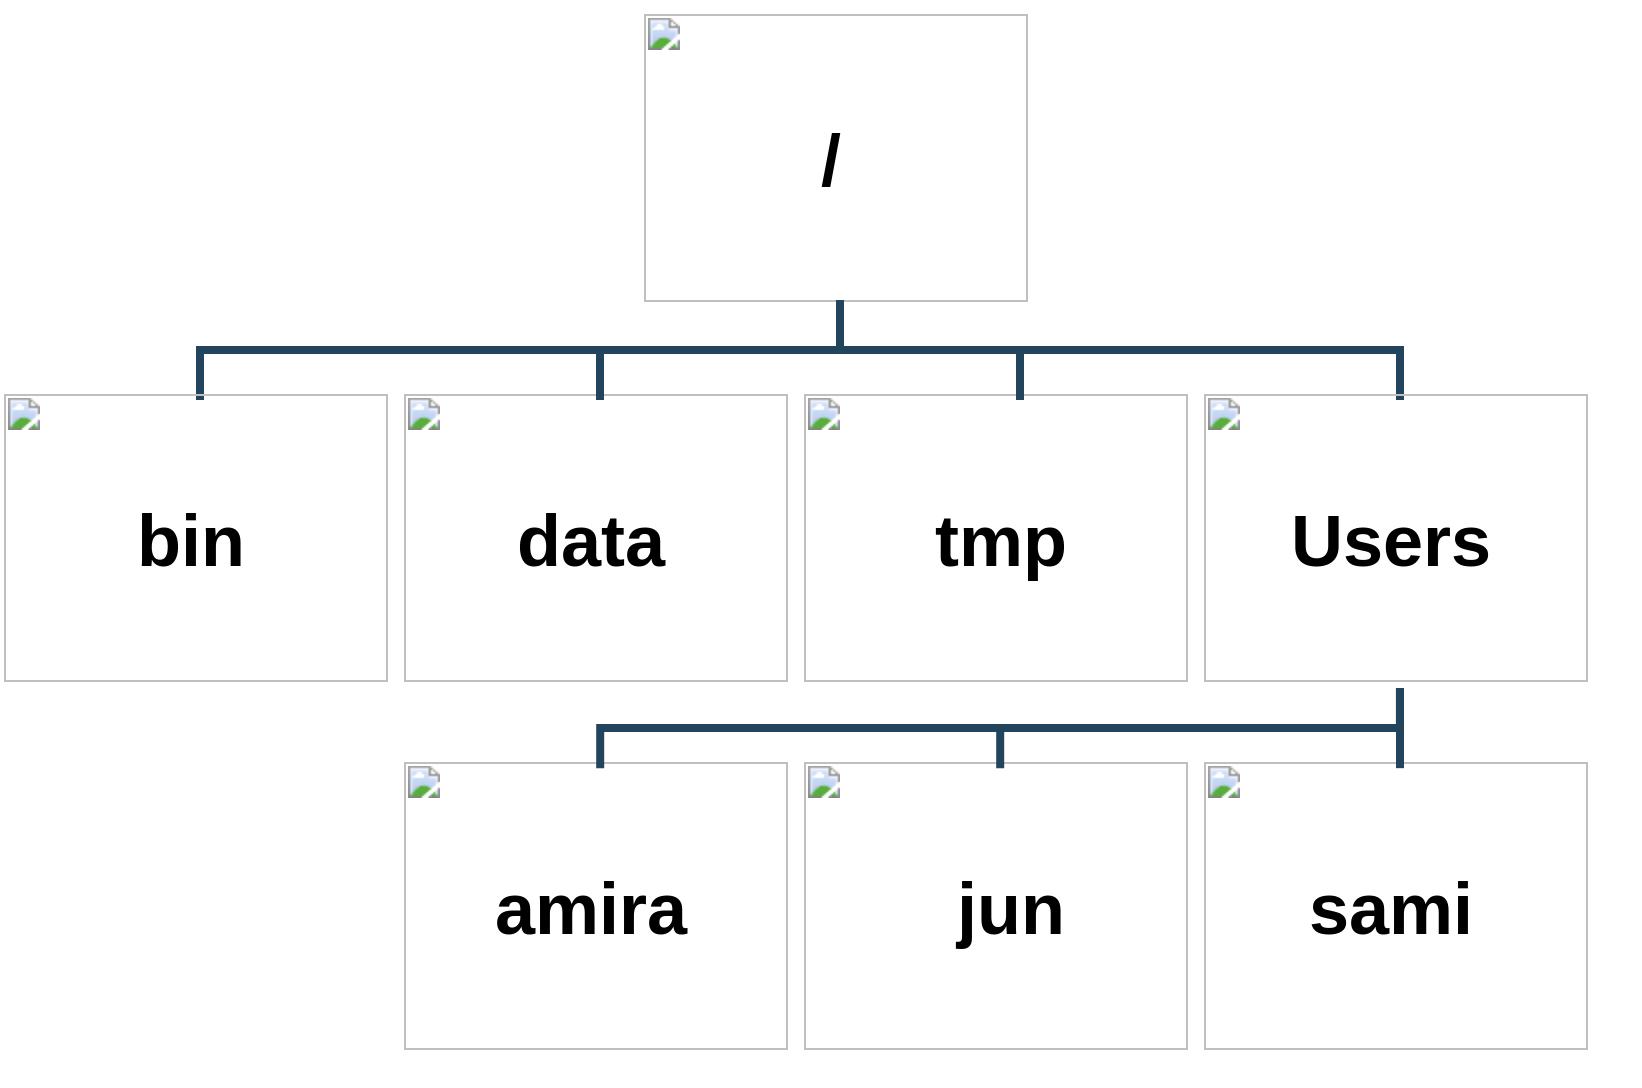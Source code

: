 <mxfile version="13.7.9" type="device"><diagram name="Page-1" id="97916047-d0de-89f5-080d-49f4d83e522f"><mxGraphModel dx="2223" dy="1318" grid="1" gridSize="10" guides="1" tooltips="1" connect="1" arrows="1" fold="1" page="1" pageScale="1.5" pageWidth="1600" pageHeight="1200" background="#ffffff" math="0" shadow="0"><root><mxCell id="0"/><mxCell id="1" parent="0"/><mxCell id="RomWQ7Ud2bz2Ab_qu5k_-62" value="&lt;b id=&quot;docs-internal-guid-176f5fae-7fff-e4cc-c32f-561251613e68&quot; style=&quot;color: rgb(0 , 0 , 0) ; font-style: normal ; letter-spacing: normal ; text-indent: 0px ; text-transform: none ; word-spacing: 0px ; text-decoration: none ; font-weight: normal&quot;&gt;&lt;img width=&quot;192px;&quot; height=&quot;144px;&quot; src=&quot;https://lh3.googleusercontent.com/78sJuBriYOyETrLdyUgUUgEK4_e1ZvOvROPOQzKT-BE1trKszS342RcHLoVeCTw-zpGUh8o0Q4nxf1scBqOMTSjhbAeKdQ6dpFaHuef88_RFK5LPYRxensBogocqFlDy9eZvOLLuT_aV8w&quot;&gt;&lt;br&gt;&lt;/b&gt;&lt;br class=&quot;Apple-interchange-newline&quot; style=&quot;color: rgb(0 , 0 , 0) ; font-style: normal ; font-weight: normal ; letter-spacing: normal ; text-indent: 0px ; text-transform: none ; word-spacing: 0px ; text-decoration: none&quot;&gt;" style="text;whiteSpace=wrap;html=1;" vertex="1" parent="1"><mxGeometry x="640" y="460" width="220" height="160" as="geometry"/></mxCell><mxCell id="RomWQ7Ud2bz2Ab_qu5k_-63" value="&lt;b id=&quot;docs-internal-guid-176f5fae-7fff-e4cc-c32f-561251613e68&quot; style=&quot;color: rgb(0 , 0 , 0) ; font-style: normal ; letter-spacing: normal ; text-indent: 0px ; text-transform: none ; word-spacing: 0px ; text-decoration: none ; font-weight: normal&quot;&gt;&lt;img width=&quot;192px;&quot; height=&quot;144px;&quot; src=&quot;https://lh3.googleusercontent.com/78sJuBriYOyETrLdyUgUUgEK4_e1ZvOvROPOQzKT-BE1trKszS342RcHLoVeCTw-zpGUh8o0Q4nxf1scBqOMTSjhbAeKdQ6dpFaHuef88_RFK5LPYRxensBogocqFlDy9eZvOLLuT_aV8w&quot;&gt;&lt;br&gt;&lt;/b&gt;&lt;br class=&quot;Apple-interchange-newline&quot; style=&quot;color: rgb(0 , 0 , 0) ; font-style: normal ; font-weight: normal ; letter-spacing: normal ; text-indent: 0px ; text-transform: none ; word-spacing: 0px ; text-decoration: none&quot;&gt;" style="text;whiteSpace=wrap;html=1;" vertex="1" parent="1"><mxGeometry x="760" y="270" width="220" height="160" as="geometry"/></mxCell><mxCell id="RomWQ7Ud2bz2Ab_qu5k_-64" value="" style="edgeStyle=elbowEdgeStyle;elbow=vertical;strokeWidth=4;endArrow=none;endFill=0;fontStyle=1;strokeColor=#23445D;rounded=0;" edge="1" parent="1"><mxGeometry x="180" y="179.5" width="100" height="100" as="geometry"><mxPoint x="860" y="420" as="sourcePoint"/><mxPoint x="540" y="470" as="targetPoint"/></mxGeometry></mxCell><mxCell id="RomWQ7Ud2bz2Ab_qu5k_-65" value="&lt;b id=&quot;docs-internal-guid-176f5fae-7fff-e4cc-c32f-561251613e68&quot; style=&quot;color: rgb(0 , 0 , 0) ; font-style: normal ; letter-spacing: normal ; text-indent: 0px ; text-transform: none ; word-spacing: 0px ; text-decoration: none ; font-weight: normal&quot;&gt;&lt;img width=&quot;192px;&quot; height=&quot;144px;&quot; src=&quot;https://lh3.googleusercontent.com/78sJuBriYOyETrLdyUgUUgEK4_e1ZvOvROPOQzKT-BE1trKszS342RcHLoVeCTw-zpGUh8o0Q4nxf1scBqOMTSjhbAeKdQ6dpFaHuef88_RFK5LPYRxensBogocqFlDy9eZvOLLuT_aV8w&quot;&gt;&lt;br&gt;&lt;/b&gt;&lt;br class=&quot;Apple-interchange-newline&quot; style=&quot;color: rgb(0 , 0 , 0) ; font-style: normal ; font-weight: normal ; letter-spacing: normal ; text-indent: 0px ; text-transform: none ; word-spacing: 0px ; text-decoration: none&quot;&gt;" style="text;whiteSpace=wrap;html=1;" vertex="1" parent="1"><mxGeometry x="440" y="460" width="220" height="160" as="geometry"/></mxCell><mxCell id="RomWQ7Ud2bz2Ab_qu5k_-66" value="" style="edgeStyle=elbowEdgeStyle;elbow=vertical;strokeWidth=4;endArrow=none;endFill=0;fontStyle=1;strokeColor=#23445D;rounded=0;" edge="1" parent="1"><mxGeometry x="190" y="179.5" width="100" height="100" as="geometry"><mxPoint x="1140" y="470" as="sourcePoint"/><mxPoint x="860" y="420" as="targetPoint"/></mxGeometry></mxCell><mxCell id="RomWQ7Ud2bz2Ab_qu5k_-67" value="&lt;b&gt;&lt;font style=&quot;font-size: 36px&quot;&gt;/&lt;/font&gt;&lt;/b&gt;" style="text;html=1;align=center;verticalAlign=middle;resizable=0;points=[];autosize=1;" vertex="1" parent="1"><mxGeometry x="840" y="335" width="30" height="30" as="geometry"/></mxCell><mxCell id="RomWQ7Ud2bz2Ab_qu5k_-68" value="&lt;b id=&quot;docs-internal-guid-176f5fae-7fff-e4cc-c32f-561251613e68&quot; style=&quot;color: rgb(0 , 0 , 0) ; font-style: normal ; letter-spacing: normal ; text-indent: 0px ; text-transform: none ; word-spacing: 0px ; text-decoration: none ; font-weight: normal&quot;&gt;&lt;img width=&quot;192px;&quot; height=&quot;144px;&quot; src=&quot;https://lh3.googleusercontent.com/78sJuBriYOyETrLdyUgUUgEK4_e1ZvOvROPOQzKT-BE1trKszS342RcHLoVeCTw-zpGUh8o0Q4nxf1scBqOMTSjhbAeKdQ6dpFaHuef88_RFK5LPYRxensBogocqFlDy9eZvOLLuT_aV8w&quot;&gt;&lt;br&gt;&lt;/b&gt;&lt;br class=&quot;Apple-interchange-newline&quot; style=&quot;color: rgb(0 , 0 , 0) ; font-style: normal ; font-weight: normal ; letter-spacing: normal ; text-indent: 0px ; text-transform: none ; word-spacing: 0px ; text-decoration: none&quot;&gt;" style="text;whiteSpace=wrap;html=1;" vertex="1" parent="1"><mxGeometry x="1040" y="460" width="220" height="160" as="geometry"/></mxCell><mxCell id="RomWQ7Ud2bz2Ab_qu5k_-69" value="&lt;b&gt;&lt;font style=&quot;font-size: 36px&quot;&gt;bin&lt;/font&gt;&lt;/b&gt;" style="text;html=1;align=center;verticalAlign=middle;resizable=0;points=[];autosize=1;" vertex="1" parent="1"><mxGeometry x="500" y="525" width="70" height="30" as="geometry"/></mxCell><mxCell id="RomWQ7Ud2bz2Ab_qu5k_-70" value="&lt;b&gt;&lt;font style=&quot;font-size: 36px&quot;&gt;data&lt;/font&gt;&lt;/b&gt;" style="text;html=1;align=center;verticalAlign=middle;resizable=0;points=[];autosize=1;" vertex="1" parent="1"><mxGeometry x="690" y="525" width="90" height="30" as="geometry"/></mxCell><mxCell id="RomWQ7Ud2bz2Ab_qu5k_-71" value="&lt;b&gt;&lt;font style=&quot;font-size: 36px&quot;&gt;Users&lt;/font&gt;&lt;/b&gt;" style="text;html=1;align=center;verticalAlign=middle;resizable=0;points=[];autosize=1;" vertex="1" parent="1"><mxGeometry x="1075" y="525" width="120" height="30" as="geometry"/></mxCell><mxCell id="RomWQ7Ud2bz2Ab_qu5k_-72" value="&lt;b id=&quot;docs-internal-guid-176f5fae-7fff-e4cc-c32f-561251613e68&quot; style=&quot;color: rgb(0 , 0 , 0) ; font-style: normal ; letter-spacing: normal ; text-indent: 0px ; text-transform: none ; word-spacing: 0px ; text-decoration: none ; font-weight: normal&quot;&gt;&lt;img width=&quot;192px;&quot; height=&quot;144px;&quot; src=&quot;https://lh3.googleusercontent.com/78sJuBriYOyETrLdyUgUUgEK4_e1ZvOvROPOQzKT-BE1trKszS342RcHLoVeCTw-zpGUh8o0Q4nxf1scBqOMTSjhbAeKdQ6dpFaHuef88_RFK5LPYRxensBogocqFlDy9eZvOLLuT_aV8w&quot;&gt;&lt;br&gt;&lt;/b&gt;&lt;br class=&quot;Apple-interchange-newline&quot; style=&quot;color: rgb(0 , 0 , 0) ; font-style: normal ; font-weight: normal ; letter-spacing: normal ; text-indent: 0px ; text-transform: none ; word-spacing: 0px ; text-decoration: none&quot;&gt;" style="text;whiteSpace=wrap;html=1;" vertex="1" parent="1"><mxGeometry x="640" y="644" width="220" height="160" as="geometry"/></mxCell><mxCell id="RomWQ7Ud2bz2Ab_qu5k_-73" value="&lt;b id=&quot;docs-internal-guid-176f5fae-7fff-e4cc-c32f-561251613e68&quot; style=&quot;color: rgb(0 , 0 , 0) ; font-style: normal ; letter-spacing: normal ; text-indent: 0px ; text-transform: none ; word-spacing: 0px ; text-decoration: none ; font-weight: normal&quot;&gt;&lt;img width=&quot;192px;&quot; height=&quot;144px;&quot; src=&quot;https://lh3.googleusercontent.com/78sJuBriYOyETrLdyUgUUgEK4_e1ZvOvROPOQzKT-BE1trKszS342RcHLoVeCTw-zpGUh8o0Q4nxf1scBqOMTSjhbAeKdQ6dpFaHuef88_RFK5LPYRxensBogocqFlDy9eZvOLLuT_aV8w&quot;&gt;&lt;br&gt;&lt;/b&gt;&lt;br class=&quot;Apple-interchange-newline&quot; style=&quot;color: rgb(0 , 0 , 0) ; font-style: normal ; font-weight: normal ; letter-spacing: normal ; text-indent: 0px ; text-transform: none ; word-spacing: 0px ; text-decoration: none&quot;&gt;" style="text;whiteSpace=wrap;html=1;" vertex="1" parent="1"><mxGeometry x="840" y="644" width="220" height="160" as="geometry"/></mxCell><mxCell id="RomWQ7Ud2bz2Ab_qu5k_-74" value="&lt;b id=&quot;docs-internal-guid-176f5fae-7fff-e4cc-c32f-561251613e68&quot; style=&quot;color: rgb(0 , 0 , 0) ; font-style: normal ; letter-spacing: normal ; text-indent: 0px ; text-transform: none ; word-spacing: 0px ; text-decoration: none ; font-weight: normal&quot;&gt;&lt;img width=&quot;192px;&quot; height=&quot;144px;&quot; src=&quot;https://lh3.googleusercontent.com/78sJuBriYOyETrLdyUgUUgEK4_e1ZvOvROPOQzKT-BE1trKszS342RcHLoVeCTw-zpGUh8o0Q4nxf1scBqOMTSjhbAeKdQ6dpFaHuef88_RFK5LPYRxensBogocqFlDy9eZvOLLuT_aV8w&quot;&gt;&lt;br&gt;&lt;/b&gt;&lt;br class=&quot;Apple-interchange-newline&quot; style=&quot;color: rgb(0 , 0 , 0) ; font-style: normal ; font-weight: normal ; letter-spacing: normal ; text-indent: 0px ; text-transform: none ; word-spacing: 0px ; text-decoration: none&quot;&gt;" style="text;whiteSpace=wrap;html=1;" vertex="1" parent="1"><mxGeometry x="1040" y="644" width="220" height="160" as="geometry"/></mxCell><mxCell id="RomWQ7Ud2bz2Ab_qu5k_-75" value="&lt;b id=&quot;docs-internal-guid-176f5fae-7fff-e4cc-c32f-561251613e68&quot; style=&quot;color: rgb(0 , 0 , 0) ; font-style: normal ; letter-spacing: normal ; text-indent: 0px ; text-transform: none ; word-spacing: 0px ; text-decoration: none ; font-weight: normal&quot;&gt;&lt;img width=&quot;192px;&quot; height=&quot;144px;&quot; src=&quot;https://lh3.googleusercontent.com/78sJuBriYOyETrLdyUgUUgEK4_e1ZvOvROPOQzKT-BE1trKszS342RcHLoVeCTw-zpGUh8o0Q4nxf1scBqOMTSjhbAeKdQ6dpFaHuef88_RFK5LPYRxensBogocqFlDy9eZvOLLuT_aV8w&quot;&gt;&lt;br&gt;&lt;/b&gt;&lt;br class=&quot;Apple-interchange-newline&quot; style=&quot;color: rgb(0 , 0 , 0) ; font-style: normal ; font-weight: normal ; letter-spacing: normal ; text-indent: 0px ; text-transform: none ; word-spacing: 0px ; text-decoration: none&quot;&gt;" style="text;whiteSpace=wrap;html=1;" vertex="1" parent="1"><mxGeometry x="840" y="460" width="220" height="160" as="geometry"/></mxCell><mxCell id="RomWQ7Ud2bz2Ab_qu5k_-76" value="&lt;b&gt;&lt;font style=&quot;font-size: 36px&quot;&gt;tmp&lt;/font&gt;&lt;/b&gt;" style="text;html=1;align=center;verticalAlign=middle;resizable=0;points=[];autosize=1;" vertex="1" parent="1"><mxGeometry x="900" y="525" width="80" height="30" as="geometry"/></mxCell><mxCell id="RomWQ7Ud2bz2Ab_qu5k_-77" value="" style="edgeStyle=elbowEdgeStyle;elbow=vertical;strokeWidth=4;endArrow=none;endFill=0;fontStyle=1;strokeColor=#23445D;rounded=0;" edge="1" parent="1"><mxGeometry x="260" y="198.5" width="100" height="100" as="geometry"><mxPoint x="740" y="443" as="sourcePoint"/><mxPoint x="740" y="470" as="targetPoint"/><Array as="points"/></mxGeometry></mxCell><mxCell id="RomWQ7Ud2bz2Ab_qu5k_-78" value="" style="edgeStyle=elbowEdgeStyle;elbow=vertical;strokeWidth=4;endArrow=none;endFill=0;fontStyle=1;strokeColor=#23445D;rounded=0;" edge="1" parent="1"><mxGeometry x="190" y="179.5" width="100" height="100" as="geometry"><mxPoint x="950" y="470" as="sourcePoint"/><mxPoint x="860" y="420" as="targetPoint"/></mxGeometry></mxCell><mxCell id="RomWQ7Ud2bz2Ab_qu5k_-79" value="&lt;b&gt;&lt;font style=&quot;font-size: 36px&quot;&gt;amira&lt;/font&gt;&lt;/b&gt;" style="text;html=1;align=center;verticalAlign=middle;resizable=0;points=[];autosize=1;" vertex="1" parent="1"><mxGeometry x="680" y="709" width="110" height="30" as="geometry"/></mxCell><mxCell id="RomWQ7Ud2bz2Ab_qu5k_-80" value="&lt;b&gt;&lt;font style=&quot;font-size: 36px&quot;&gt;jun&lt;/font&gt;&lt;/b&gt;" style="text;html=1;align=center;verticalAlign=middle;resizable=0;points=[];autosize=1;" vertex="1" parent="1"><mxGeometry x="910" y="709" width="70" height="30" as="geometry"/></mxCell><mxCell id="RomWQ7Ud2bz2Ab_qu5k_-81" value="&lt;b&gt;&lt;font style=&quot;font-size: 36px&quot;&gt;sami&lt;/font&gt;&lt;/b&gt;" style="text;html=1;align=center;verticalAlign=middle;resizable=0;points=[];autosize=1;" vertex="1" parent="1"><mxGeometry x="1085" y="709" width="100" height="30" as="geometry"/></mxCell><mxCell id="RomWQ7Ud2bz2Ab_qu5k_-82" value="" style="edgeStyle=elbowEdgeStyle;elbow=vertical;strokeWidth=4;endArrow=none;endFill=0;fontStyle=1;strokeColor=#23445D;rounded=0;entryX=0.455;entryY=0.038;entryDx=0;entryDy=0;entryPerimeter=0;" edge="1" parent="1"><mxGeometry x="460" y="373.5" width="100" height="100" as="geometry"><mxPoint x="1140" y="614" as="sourcePoint"/><mxPoint x="740.1" y="654.08" as="targetPoint"/></mxGeometry></mxCell><mxCell id="RomWQ7Ud2bz2Ab_qu5k_-83" value="" style="edgeStyle=elbowEdgeStyle;elbow=vertical;strokeWidth=4;endArrow=none;endFill=0;fontStyle=1;strokeColor=#23445D;rounded=0;entryX=0.455;entryY=0.063;entryDx=0;entryDy=0;entryPerimeter=0;" edge="1" parent="1" target="RomWQ7Ud2bz2Ab_qu5k_-73"><mxGeometry x="459.95" y="373.5" width="100" height="100" as="geometry"><mxPoint x="1139.95" y="614" as="sourcePoint"/><mxPoint x="740.05" y="654.08" as="targetPoint"/></mxGeometry></mxCell><mxCell id="RomWQ7Ud2bz2Ab_qu5k_-84" value="" style="edgeStyle=elbowEdgeStyle;elbow=vertical;strokeWidth=4;endArrow=none;endFill=0;fontStyle=1;strokeColor=#23445D;rounded=0;entryX=0.455;entryY=0.063;entryDx=0;entryDy=0;entryPerimeter=0;" edge="1" parent="1"><mxGeometry x="659.85" y="373.5" width="100" height="100" as="geometry"><mxPoint x="1140" y="620" as="sourcePoint"/><mxPoint x="1140" y="654.08" as="targetPoint"/><Array as="points"><mxPoint x="1190" y="634"/></Array></mxGeometry></mxCell></root></mxGraphModel></diagram></mxfile>